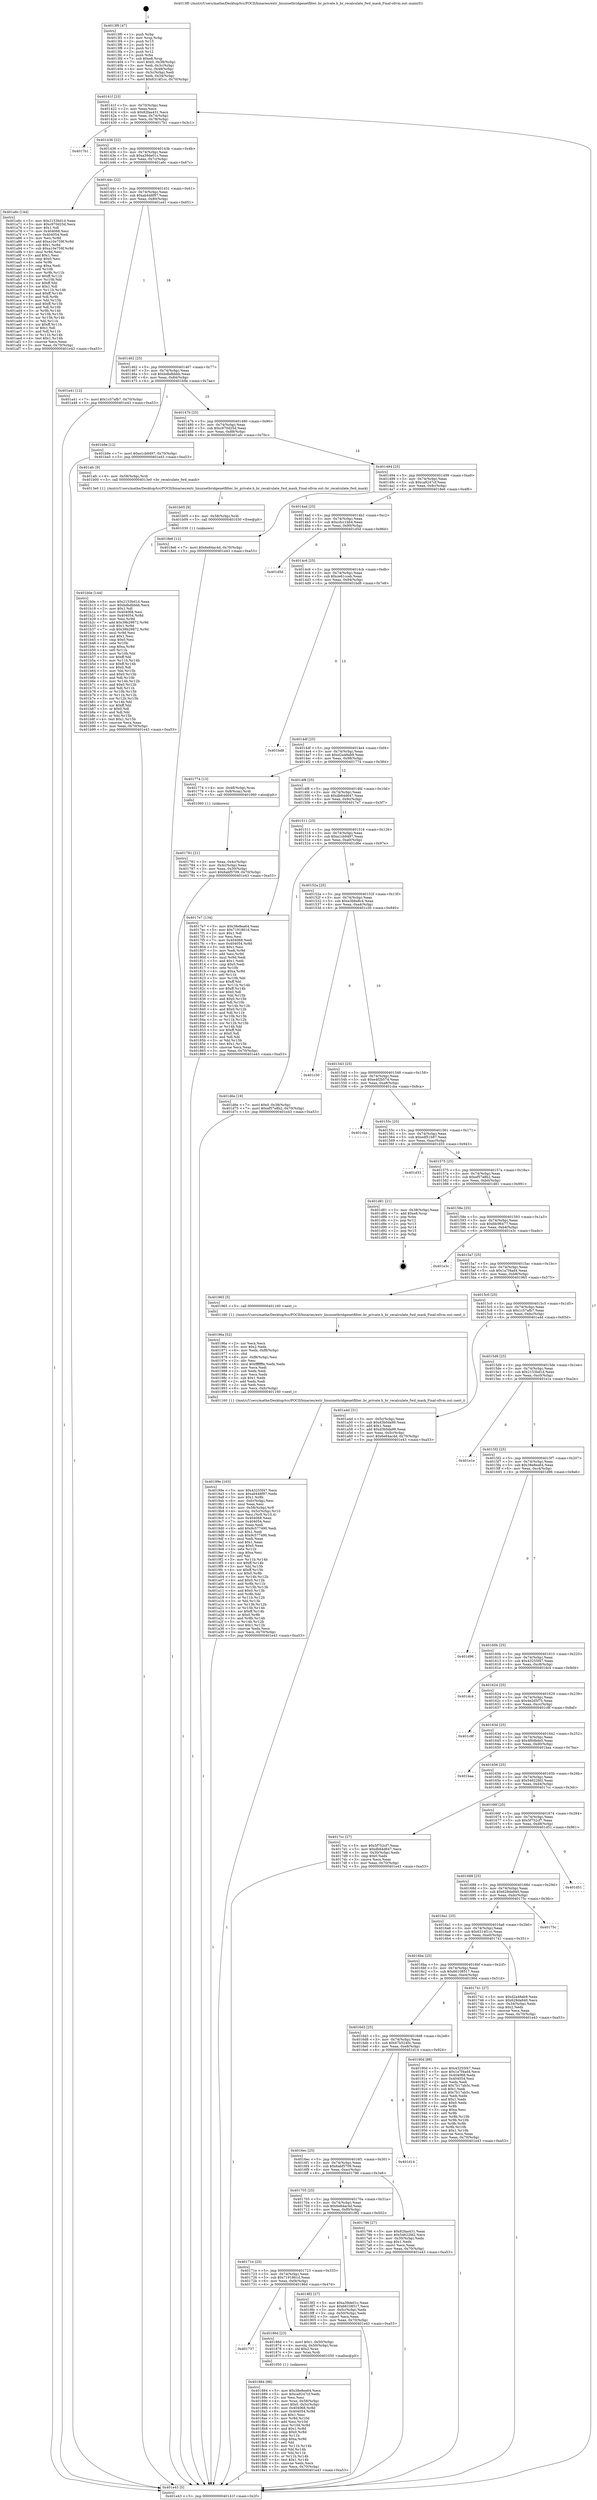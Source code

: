 digraph "0x4013f0" {
  label = "0x4013f0 (/mnt/c/Users/mathe/Desktop/tcc/POCII/binaries/extr_linuxnetbridgenetfilter..br_private.h_br_recalculate_fwd_mask_Final-ollvm.out::main(0))"
  labelloc = "t"
  node[shape=record]

  Entry [label="",width=0.3,height=0.3,shape=circle,fillcolor=black,style=filled]
  "0x40141f" [label="{
     0x40141f [23]\l
     | [instrs]\l
     &nbsp;&nbsp;0x40141f \<+3\>: mov -0x70(%rbp),%eax\l
     &nbsp;&nbsp;0x401422 \<+2\>: mov %eax,%ecx\l
     &nbsp;&nbsp;0x401424 \<+6\>: sub $0x82faa431,%ecx\l
     &nbsp;&nbsp;0x40142a \<+3\>: mov %eax,-0x74(%rbp)\l
     &nbsp;&nbsp;0x40142d \<+3\>: mov %ecx,-0x78(%rbp)\l
     &nbsp;&nbsp;0x401430 \<+6\>: je 00000000004017b1 \<main+0x3c1\>\l
  }"]
  "0x4017b1" [label="{
     0x4017b1\l
  }", style=dashed]
  "0x401436" [label="{
     0x401436 [22]\l
     | [instrs]\l
     &nbsp;&nbsp;0x401436 \<+5\>: jmp 000000000040143b \<main+0x4b\>\l
     &nbsp;&nbsp;0x40143b \<+3\>: mov -0x74(%rbp),%eax\l
     &nbsp;&nbsp;0x40143e \<+5\>: sub $0xa39de01c,%eax\l
     &nbsp;&nbsp;0x401443 \<+3\>: mov %eax,-0x7c(%rbp)\l
     &nbsp;&nbsp;0x401446 \<+6\>: je 0000000000401a6c \<main+0x67c\>\l
  }"]
  Exit [label="",width=0.3,height=0.3,shape=circle,fillcolor=black,style=filled,peripheries=2]
  "0x401a6c" [label="{
     0x401a6c [144]\l
     | [instrs]\l
     &nbsp;&nbsp;0x401a6c \<+5\>: mov $0x2153bd1d,%eax\l
     &nbsp;&nbsp;0x401a71 \<+5\>: mov $0xc970d25d,%ecx\l
     &nbsp;&nbsp;0x401a76 \<+2\>: mov $0x1,%dl\l
     &nbsp;&nbsp;0x401a78 \<+7\>: mov 0x404068,%esi\l
     &nbsp;&nbsp;0x401a7f \<+7\>: mov 0x404054,%edi\l
     &nbsp;&nbsp;0x401a86 \<+3\>: mov %esi,%r8d\l
     &nbsp;&nbsp;0x401a89 \<+7\>: add $0xa10e759f,%r8d\l
     &nbsp;&nbsp;0x401a90 \<+4\>: sub $0x1,%r8d\l
     &nbsp;&nbsp;0x401a94 \<+7\>: sub $0xa10e759f,%r8d\l
     &nbsp;&nbsp;0x401a9b \<+4\>: imul %r8d,%esi\l
     &nbsp;&nbsp;0x401a9f \<+3\>: and $0x1,%esi\l
     &nbsp;&nbsp;0x401aa2 \<+3\>: cmp $0x0,%esi\l
     &nbsp;&nbsp;0x401aa5 \<+4\>: sete %r9b\l
     &nbsp;&nbsp;0x401aa9 \<+3\>: cmp $0xa,%edi\l
     &nbsp;&nbsp;0x401aac \<+4\>: setl %r10b\l
     &nbsp;&nbsp;0x401ab0 \<+3\>: mov %r9b,%r11b\l
     &nbsp;&nbsp;0x401ab3 \<+4\>: xor $0xff,%r11b\l
     &nbsp;&nbsp;0x401ab7 \<+3\>: mov %r10b,%bl\l
     &nbsp;&nbsp;0x401aba \<+3\>: xor $0xff,%bl\l
     &nbsp;&nbsp;0x401abd \<+3\>: xor $0x1,%dl\l
     &nbsp;&nbsp;0x401ac0 \<+3\>: mov %r11b,%r14b\l
     &nbsp;&nbsp;0x401ac3 \<+4\>: and $0xff,%r14b\l
     &nbsp;&nbsp;0x401ac7 \<+3\>: and %dl,%r9b\l
     &nbsp;&nbsp;0x401aca \<+3\>: mov %bl,%r15b\l
     &nbsp;&nbsp;0x401acd \<+4\>: and $0xff,%r15b\l
     &nbsp;&nbsp;0x401ad1 \<+3\>: and %dl,%r10b\l
     &nbsp;&nbsp;0x401ad4 \<+3\>: or %r9b,%r14b\l
     &nbsp;&nbsp;0x401ad7 \<+3\>: or %r10b,%r15b\l
     &nbsp;&nbsp;0x401ada \<+3\>: xor %r15b,%r14b\l
     &nbsp;&nbsp;0x401add \<+3\>: or %bl,%r11b\l
     &nbsp;&nbsp;0x401ae0 \<+4\>: xor $0xff,%r11b\l
     &nbsp;&nbsp;0x401ae4 \<+3\>: or $0x1,%dl\l
     &nbsp;&nbsp;0x401ae7 \<+3\>: and %dl,%r11b\l
     &nbsp;&nbsp;0x401aea \<+3\>: or %r11b,%r14b\l
     &nbsp;&nbsp;0x401aed \<+4\>: test $0x1,%r14b\l
     &nbsp;&nbsp;0x401af1 \<+3\>: cmovne %ecx,%eax\l
     &nbsp;&nbsp;0x401af4 \<+3\>: mov %eax,-0x70(%rbp)\l
     &nbsp;&nbsp;0x401af7 \<+5\>: jmp 0000000000401e43 \<main+0xa53\>\l
  }"]
  "0x40144c" [label="{
     0x40144c [22]\l
     | [instrs]\l
     &nbsp;&nbsp;0x40144c \<+5\>: jmp 0000000000401451 \<main+0x61\>\l
     &nbsp;&nbsp;0x401451 \<+3\>: mov -0x74(%rbp),%eax\l
     &nbsp;&nbsp;0x401454 \<+5\>: sub $0xab448f97,%eax\l
     &nbsp;&nbsp;0x401459 \<+3\>: mov %eax,-0x80(%rbp)\l
     &nbsp;&nbsp;0x40145c \<+6\>: je 0000000000401a41 \<main+0x651\>\l
  }"]
  "0x401b0e" [label="{
     0x401b0e [144]\l
     | [instrs]\l
     &nbsp;&nbsp;0x401b0e \<+5\>: mov $0x2153bd1d,%eax\l
     &nbsp;&nbsp;0x401b13 \<+5\>: mov $0xbdbdbbbb,%ecx\l
     &nbsp;&nbsp;0x401b18 \<+2\>: mov $0x1,%dl\l
     &nbsp;&nbsp;0x401b1a \<+7\>: mov 0x404068,%esi\l
     &nbsp;&nbsp;0x401b21 \<+8\>: mov 0x404054,%r8d\l
     &nbsp;&nbsp;0x401b29 \<+3\>: mov %esi,%r9d\l
     &nbsp;&nbsp;0x401b2c \<+7\>: add $0x39b29872,%r9d\l
     &nbsp;&nbsp;0x401b33 \<+4\>: sub $0x1,%r9d\l
     &nbsp;&nbsp;0x401b37 \<+7\>: sub $0x39b29872,%r9d\l
     &nbsp;&nbsp;0x401b3e \<+4\>: imul %r9d,%esi\l
     &nbsp;&nbsp;0x401b42 \<+3\>: and $0x1,%esi\l
     &nbsp;&nbsp;0x401b45 \<+3\>: cmp $0x0,%esi\l
     &nbsp;&nbsp;0x401b48 \<+4\>: sete %r10b\l
     &nbsp;&nbsp;0x401b4c \<+4\>: cmp $0xa,%r8d\l
     &nbsp;&nbsp;0x401b50 \<+4\>: setl %r11b\l
     &nbsp;&nbsp;0x401b54 \<+3\>: mov %r10b,%bl\l
     &nbsp;&nbsp;0x401b57 \<+3\>: xor $0xff,%bl\l
     &nbsp;&nbsp;0x401b5a \<+3\>: mov %r11b,%r14b\l
     &nbsp;&nbsp;0x401b5d \<+4\>: xor $0xff,%r14b\l
     &nbsp;&nbsp;0x401b61 \<+3\>: xor $0x0,%dl\l
     &nbsp;&nbsp;0x401b64 \<+3\>: mov %bl,%r15b\l
     &nbsp;&nbsp;0x401b67 \<+4\>: and $0x0,%r15b\l
     &nbsp;&nbsp;0x401b6b \<+3\>: and %dl,%r10b\l
     &nbsp;&nbsp;0x401b6e \<+3\>: mov %r14b,%r12b\l
     &nbsp;&nbsp;0x401b71 \<+4\>: and $0x0,%r12b\l
     &nbsp;&nbsp;0x401b75 \<+3\>: and %dl,%r11b\l
     &nbsp;&nbsp;0x401b78 \<+3\>: or %r10b,%r15b\l
     &nbsp;&nbsp;0x401b7b \<+3\>: or %r11b,%r12b\l
     &nbsp;&nbsp;0x401b7e \<+3\>: xor %r12b,%r15b\l
     &nbsp;&nbsp;0x401b81 \<+3\>: or %r14b,%bl\l
     &nbsp;&nbsp;0x401b84 \<+3\>: xor $0xff,%bl\l
     &nbsp;&nbsp;0x401b87 \<+3\>: or $0x0,%dl\l
     &nbsp;&nbsp;0x401b8a \<+2\>: and %dl,%bl\l
     &nbsp;&nbsp;0x401b8c \<+3\>: or %bl,%r15b\l
     &nbsp;&nbsp;0x401b8f \<+4\>: test $0x1,%r15b\l
     &nbsp;&nbsp;0x401b93 \<+3\>: cmovne %ecx,%eax\l
     &nbsp;&nbsp;0x401b96 \<+3\>: mov %eax,-0x70(%rbp)\l
     &nbsp;&nbsp;0x401b99 \<+5\>: jmp 0000000000401e43 \<main+0xa53\>\l
  }"]
  "0x401a41" [label="{
     0x401a41 [12]\l
     | [instrs]\l
     &nbsp;&nbsp;0x401a41 \<+7\>: movl $0x1c57afb7,-0x70(%rbp)\l
     &nbsp;&nbsp;0x401a48 \<+5\>: jmp 0000000000401e43 \<main+0xa53\>\l
  }"]
  "0x401462" [label="{
     0x401462 [25]\l
     | [instrs]\l
     &nbsp;&nbsp;0x401462 \<+5\>: jmp 0000000000401467 \<main+0x77\>\l
     &nbsp;&nbsp;0x401467 \<+3\>: mov -0x74(%rbp),%eax\l
     &nbsp;&nbsp;0x40146a \<+5\>: sub $0xbdbdbbbb,%eax\l
     &nbsp;&nbsp;0x40146f \<+6\>: mov %eax,-0x84(%rbp)\l
     &nbsp;&nbsp;0x401475 \<+6\>: je 0000000000401b9e \<main+0x7ae\>\l
  }"]
  "0x401b05" [label="{
     0x401b05 [9]\l
     | [instrs]\l
     &nbsp;&nbsp;0x401b05 \<+4\>: mov -0x58(%rbp),%rdi\l
     &nbsp;&nbsp;0x401b09 \<+5\>: call 0000000000401030 \<free@plt\>\l
     | [calls]\l
     &nbsp;&nbsp;0x401030 \{1\} (unknown)\l
  }"]
  "0x401b9e" [label="{
     0x401b9e [12]\l
     | [instrs]\l
     &nbsp;&nbsp;0x401b9e \<+7\>: movl $0xe1cb9497,-0x70(%rbp)\l
     &nbsp;&nbsp;0x401ba5 \<+5\>: jmp 0000000000401e43 \<main+0xa53\>\l
  }"]
  "0x40147b" [label="{
     0x40147b [25]\l
     | [instrs]\l
     &nbsp;&nbsp;0x40147b \<+5\>: jmp 0000000000401480 \<main+0x90\>\l
     &nbsp;&nbsp;0x401480 \<+3\>: mov -0x74(%rbp),%eax\l
     &nbsp;&nbsp;0x401483 \<+5\>: sub $0xc970d25d,%eax\l
     &nbsp;&nbsp;0x401488 \<+6\>: mov %eax,-0x88(%rbp)\l
     &nbsp;&nbsp;0x40148e \<+6\>: je 0000000000401afc \<main+0x70c\>\l
  }"]
  "0x40199e" [label="{
     0x40199e [163]\l
     | [instrs]\l
     &nbsp;&nbsp;0x40199e \<+5\>: mov $0x43255f47,%ecx\l
     &nbsp;&nbsp;0x4019a3 \<+5\>: mov $0xab448f97,%edx\l
     &nbsp;&nbsp;0x4019a8 \<+3\>: mov $0x1,%r8b\l
     &nbsp;&nbsp;0x4019ab \<+6\>: mov -0xfc(%rbp),%esi\l
     &nbsp;&nbsp;0x4019b1 \<+3\>: imul %eax,%esi\l
     &nbsp;&nbsp;0x4019b4 \<+4\>: mov -0x58(%rbp),%r9\l
     &nbsp;&nbsp;0x4019b8 \<+4\>: movslq -0x5c(%rbp),%r10\l
     &nbsp;&nbsp;0x4019bc \<+4\>: mov %esi,(%r9,%r10,4)\l
     &nbsp;&nbsp;0x4019c0 \<+7\>: mov 0x404068,%eax\l
     &nbsp;&nbsp;0x4019c7 \<+7\>: mov 0x404054,%esi\l
     &nbsp;&nbsp;0x4019ce \<+2\>: mov %eax,%edi\l
     &nbsp;&nbsp;0x4019d0 \<+6\>: add $0x9c577490,%edi\l
     &nbsp;&nbsp;0x4019d6 \<+3\>: sub $0x1,%edi\l
     &nbsp;&nbsp;0x4019d9 \<+6\>: sub $0x9c577490,%edi\l
     &nbsp;&nbsp;0x4019df \<+3\>: imul %edi,%eax\l
     &nbsp;&nbsp;0x4019e2 \<+3\>: and $0x1,%eax\l
     &nbsp;&nbsp;0x4019e5 \<+3\>: cmp $0x0,%eax\l
     &nbsp;&nbsp;0x4019e8 \<+4\>: sete %r11b\l
     &nbsp;&nbsp;0x4019ec \<+3\>: cmp $0xa,%esi\l
     &nbsp;&nbsp;0x4019ef \<+3\>: setl %bl\l
     &nbsp;&nbsp;0x4019f2 \<+3\>: mov %r11b,%r14b\l
     &nbsp;&nbsp;0x4019f5 \<+4\>: xor $0xff,%r14b\l
     &nbsp;&nbsp;0x4019f9 \<+3\>: mov %bl,%r15b\l
     &nbsp;&nbsp;0x4019fc \<+4\>: xor $0xff,%r15b\l
     &nbsp;&nbsp;0x401a00 \<+4\>: xor $0x0,%r8b\l
     &nbsp;&nbsp;0x401a04 \<+3\>: mov %r14b,%r12b\l
     &nbsp;&nbsp;0x401a07 \<+4\>: and $0x0,%r12b\l
     &nbsp;&nbsp;0x401a0b \<+3\>: and %r8b,%r11b\l
     &nbsp;&nbsp;0x401a0e \<+3\>: mov %r15b,%r13b\l
     &nbsp;&nbsp;0x401a11 \<+4\>: and $0x0,%r13b\l
     &nbsp;&nbsp;0x401a15 \<+3\>: and %r8b,%bl\l
     &nbsp;&nbsp;0x401a18 \<+3\>: or %r11b,%r12b\l
     &nbsp;&nbsp;0x401a1b \<+3\>: or %bl,%r13b\l
     &nbsp;&nbsp;0x401a1e \<+3\>: xor %r13b,%r12b\l
     &nbsp;&nbsp;0x401a21 \<+3\>: or %r15b,%r14b\l
     &nbsp;&nbsp;0x401a24 \<+4\>: xor $0xff,%r14b\l
     &nbsp;&nbsp;0x401a28 \<+4\>: or $0x0,%r8b\l
     &nbsp;&nbsp;0x401a2c \<+3\>: and %r8b,%r14b\l
     &nbsp;&nbsp;0x401a2f \<+3\>: or %r14b,%r12b\l
     &nbsp;&nbsp;0x401a32 \<+4\>: test $0x1,%r12b\l
     &nbsp;&nbsp;0x401a36 \<+3\>: cmovne %edx,%ecx\l
     &nbsp;&nbsp;0x401a39 \<+3\>: mov %ecx,-0x70(%rbp)\l
     &nbsp;&nbsp;0x401a3c \<+5\>: jmp 0000000000401e43 \<main+0xa53\>\l
  }"]
  "0x401afc" [label="{
     0x401afc [9]\l
     | [instrs]\l
     &nbsp;&nbsp;0x401afc \<+4\>: mov -0x58(%rbp),%rdi\l
     &nbsp;&nbsp;0x401b00 \<+5\>: call 00000000004013e0 \<br_recalculate_fwd_mask\>\l
     | [calls]\l
     &nbsp;&nbsp;0x4013e0 \{1\} (/mnt/c/Users/mathe/Desktop/tcc/POCII/binaries/extr_linuxnetbridgenetfilter..br_private.h_br_recalculate_fwd_mask_Final-ollvm.out::br_recalculate_fwd_mask)\l
  }"]
  "0x401494" [label="{
     0x401494 [25]\l
     | [instrs]\l
     &nbsp;&nbsp;0x401494 \<+5\>: jmp 0000000000401499 \<main+0xa9\>\l
     &nbsp;&nbsp;0x401499 \<+3\>: mov -0x74(%rbp),%eax\l
     &nbsp;&nbsp;0x40149c \<+5\>: sub $0xca9247cf,%eax\l
     &nbsp;&nbsp;0x4014a1 \<+6\>: mov %eax,-0x8c(%rbp)\l
     &nbsp;&nbsp;0x4014a7 \<+6\>: je 00000000004018e6 \<main+0x4f6\>\l
  }"]
  "0x40196a" [label="{
     0x40196a [52]\l
     | [instrs]\l
     &nbsp;&nbsp;0x40196a \<+2\>: xor %ecx,%ecx\l
     &nbsp;&nbsp;0x40196c \<+5\>: mov $0x2,%edx\l
     &nbsp;&nbsp;0x401971 \<+6\>: mov %edx,-0xf8(%rbp)\l
     &nbsp;&nbsp;0x401977 \<+1\>: cltd\l
     &nbsp;&nbsp;0x401978 \<+6\>: mov -0xf8(%rbp),%esi\l
     &nbsp;&nbsp;0x40197e \<+2\>: idiv %esi\l
     &nbsp;&nbsp;0x401980 \<+6\>: imul $0xfffffffe,%edx,%edx\l
     &nbsp;&nbsp;0x401986 \<+2\>: mov %ecx,%edi\l
     &nbsp;&nbsp;0x401988 \<+2\>: sub %edx,%edi\l
     &nbsp;&nbsp;0x40198a \<+2\>: mov %ecx,%edx\l
     &nbsp;&nbsp;0x40198c \<+3\>: sub $0x1,%edx\l
     &nbsp;&nbsp;0x40198f \<+2\>: add %edx,%edi\l
     &nbsp;&nbsp;0x401991 \<+2\>: sub %edi,%ecx\l
     &nbsp;&nbsp;0x401993 \<+6\>: mov %ecx,-0xfc(%rbp)\l
     &nbsp;&nbsp;0x401999 \<+5\>: call 0000000000401160 \<next_i\>\l
     | [calls]\l
     &nbsp;&nbsp;0x401160 \{1\} (/mnt/c/Users/mathe/Desktop/tcc/POCII/binaries/extr_linuxnetbridgenetfilter..br_private.h_br_recalculate_fwd_mask_Final-ollvm.out::next_i)\l
  }"]
  "0x4018e6" [label="{
     0x4018e6 [12]\l
     | [instrs]\l
     &nbsp;&nbsp;0x4018e6 \<+7\>: movl $0x6e84ac4d,-0x70(%rbp)\l
     &nbsp;&nbsp;0x4018ed \<+5\>: jmp 0000000000401e43 \<main+0xa53\>\l
  }"]
  "0x4014ad" [label="{
     0x4014ad [25]\l
     | [instrs]\l
     &nbsp;&nbsp;0x4014ad \<+5\>: jmp 00000000004014b2 \<main+0xc2\>\l
     &nbsp;&nbsp;0x4014b2 \<+3\>: mov -0x74(%rbp),%eax\l
     &nbsp;&nbsp;0x4014b5 \<+5\>: sub $0xcdcc1bb4,%eax\l
     &nbsp;&nbsp;0x4014ba \<+6\>: mov %eax,-0x90(%rbp)\l
     &nbsp;&nbsp;0x4014c0 \<+6\>: je 0000000000401d5d \<main+0x96d\>\l
  }"]
  "0x401884" [label="{
     0x401884 [98]\l
     | [instrs]\l
     &nbsp;&nbsp;0x401884 \<+5\>: mov $0x38e8ea64,%ecx\l
     &nbsp;&nbsp;0x401889 \<+5\>: mov $0xca9247cf,%edx\l
     &nbsp;&nbsp;0x40188e \<+2\>: xor %esi,%esi\l
     &nbsp;&nbsp;0x401890 \<+4\>: mov %rax,-0x58(%rbp)\l
     &nbsp;&nbsp;0x401894 \<+7\>: movl $0x0,-0x5c(%rbp)\l
     &nbsp;&nbsp;0x40189b \<+8\>: mov 0x404068,%r8d\l
     &nbsp;&nbsp;0x4018a3 \<+8\>: mov 0x404054,%r9d\l
     &nbsp;&nbsp;0x4018ab \<+3\>: sub $0x1,%esi\l
     &nbsp;&nbsp;0x4018ae \<+3\>: mov %r8d,%r10d\l
     &nbsp;&nbsp;0x4018b1 \<+3\>: add %esi,%r10d\l
     &nbsp;&nbsp;0x4018b4 \<+4\>: imul %r10d,%r8d\l
     &nbsp;&nbsp;0x4018b8 \<+4\>: and $0x1,%r8d\l
     &nbsp;&nbsp;0x4018bc \<+4\>: cmp $0x0,%r8d\l
     &nbsp;&nbsp;0x4018c0 \<+4\>: sete %r11b\l
     &nbsp;&nbsp;0x4018c4 \<+4\>: cmp $0xa,%r9d\l
     &nbsp;&nbsp;0x4018c8 \<+3\>: setl %bl\l
     &nbsp;&nbsp;0x4018cb \<+3\>: mov %r11b,%r14b\l
     &nbsp;&nbsp;0x4018ce \<+3\>: and %bl,%r14b\l
     &nbsp;&nbsp;0x4018d1 \<+3\>: xor %bl,%r11b\l
     &nbsp;&nbsp;0x4018d4 \<+3\>: or %r11b,%r14b\l
     &nbsp;&nbsp;0x4018d7 \<+4\>: test $0x1,%r14b\l
     &nbsp;&nbsp;0x4018db \<+3\>: cmovne %edx,%ecx\l
     &nbsp;&nbsp;0x4018de \<+3\>: mov %ecx,-0x70(%rbp)\l
     &nbsp;&nbsp;0x4018e1 \<+5\>: jmp 0000000000401e43 \<main+0xa53\>\l
  }"]
  "0x401d5d" [label="{
     0x401d5d\l
  }", style=dashed]
  "0x4014c6" [label="{
     0x4014c6 [25]\l
     | [instrs]\l
     &nbsp;&nbsp;0x4014c6 \<+5\>: jmp 00000000004014cb \<main+0xdb\>\l
     &nbsp;&nbsp;0x4014cb \<+3\>: mov -0x74(%rbp),%eax\l
     &nbsp;&nbsp;0x4014ce \<+5\>: sub $0xce61cceb,%eax\l
     &nbsp;&nbsp;0x4014d3 \<+6\>: mov %eax,-0x94(%rbp)\l
     &nbsp;&nbsp;0x4014d9 \<+6\>: je 0000000000401bd8 \<main+0x7e8\>\l
  }"]
  "0x401737" [label="{
     0x401737\l
  }", style=dashed]
  "0x401bd8" [label="{
     0x401bd8\l
  }", style=dashed]
  "0x4014df" [label="{
     0x4014df [25]\l
     | [instrs]\l
     &nbsp;&nbsp;0x4014df \<+5\>: jmp 00000000004014e4 \<main+0xf4\>\l
     &nbsp;&nbsp;0x4014e4 \<+3\>: mov -0x74(%rbp),%eax\l
     &nbsp;&nbsp;0x4014e7 \<+5\>: sub $0xd2a48ab9,%eax\l
     &nbsp;&nbsp;0x4014ec \<+6\>: mov %eax,-0x98(%rbp)\l
     &nbsp;&nbsp;0x4014f2 \<+6\>: je 0000000000401774 \<main+0x384\>\l
  }"]
  "0x40186d" [label="{
     0x40186d [23]\l
     | [instrs]\l
     &nbsp;&nbsp;0x40186d \<+7\>: movl $0x1,-0x50(%rbp)\l
     &nbsp;&nbsp;0x401874 \<+4\>: movslq -0x50(%rbp),%rax\l
     &nbsp;&nbsp;0x401878 \<+4\>: shl $0x2,%rax\l
     &nbsp;&nbsp;0x40187c \<+3\>: mov %rax,%rdi\l
     &nbsp;&nbsp;0x40187f \<+5\>: call 0000000000401050 \<malloc@plt\>\l
     | [calls]\l
     &nbsp;&nbsp;0x401050 \{1\} (unknown)\l
  }"]
  "0x401774" [label="{
     0x401774 [13]\l
     | [instrs]\l
     &nbsp;&nbsp;0x401774 \<+4\>: mov -0x48(%rbp),%rax\l
     &nbsp;&nbsp;0x401778 \<+4\>: mov 0x8(%rax),%rdi\l
     &nbsp;&nbsp;0x40177c \<+5\>: call 0000000000401060 \<atoi@plt\>\l
     | [calls]\l
     &nbsp;&nbsp;0x401060 \{1\} (unknown)\l
  }"]
  "0x4014f8" [label="{
     0x4014f8 [25]\l
     | [instrs]\l
     &nbsp;&nbsp;0x4014f8 \<+5\>: jmp 00000000004014fd \<main+0x10d\>\l
     &nbsp;&nbsp;0x4014fd \<+3\>: mov -0x74(%rbp),%eax\l
     &nbsp;&nbsp;0x401500 \<+5\>: sub $0xdb64d647,%eax\l
     &nbsp;&nbsp;0x401505 \<+6\>: mov %eax,-0x9c(%rbp)\l
     &nbsp;&nbsp;0x40150b \<+6\>: je 00000000004017e7 \<main+0x3f7\>\l
  }"]
  "0x40171e" [label="{
     0x40171e [25]\l
     | [instrs]\l
     &nbsp;&nbsp;0x40171e \<+5\>: jmp 0000000000401723 \<main+0x333\>\l
     &nbsp;&nbsp;0x401723 \<+3\>: mov -0x74(%rbp),%eax\l
     &nbsp;&nbsp;0x401726 \<+5\>: sub $0x7191861d,%eax\l
     &nbsp;&nbsp;0x40172b \<+6\>: mov %eax,-0xf4(%rbp)\l
     &nbsp;&nbsp;0x401731 \<+6\>: je 000000000040186d \<main+0x47d\>\l
  }"]
  "0x4017e7" [label="{
     0x4017e7 [134]\l
     | [instrs]\l
     &nbsp;&nbsp;0x4017e7 \<+5\>: mov $0x38e8ea64,%eax\l
     &nbsp;&nbsp;0x4017ec \<+5\>: mov $0x7191861d,%ecx\l
     &nbsp;&nbsp;0x4017f1 \<+2\>: mov $0x1,%dl\l
     &nbsp;&nbsp;0x4017f3 \<+2\>: xor %esi,%esi\l
     &nbsp;&nbsp;0x4017f5 \<+7\>: mov 0x404068,%edi\l
     &nbsp;&nbsp;0x4017fc \<+8\>: mov 0x404054,%r8d\l
     &nbsp;&nbsp;0x401804 \<+3\>: sub $0x1,%esi\l
     &nbsp;&nbsp;0x401807 \<+3\>: mov %edi,%r9d\l
     &nbsp;&nbsp;0x40180a \<+3\>: add %esi,%r9d\l
     &nbsp;&nbsp;0x40180d \<+4\>: imul %r9d,%edi\l
     &nbsp;&nbsp;0x401811 \<+3\>: and $0x1,%edi\l
     &nbsp;&nbsp;0x401814 \<+3\>: cmp $0x0,%edi\l
     &nbsp;&nbsp;0x401817 \<+4\>: sete %r10b\l
     &nbsp;&nbsp;0x40181b \<+4\>: cmp $0xa,%r8d\l
     &nbsp;&nbsp;0x40181f \<+4\>: setl %r11b\l
     &nbsp;&nbsp;0x401823 \<+3\>: mov %r10b,%bl\l
     &nbsp;&nbsp;0x401826 \<+3\>: xor $0xff,%bl\l
     &nbsp;&nbsp;0x401829 \<+3\>: mov %r11b,%r14b\l
     &nbsp;&nbsp;0x40182c \<+4\>: xor $0xff,%r14b\l
     &nbsp;&nbsp;0x401830 \<+3\>: xor $0x0,%dl\l
     &nbsp;&nbsp;0x401833 \<+3\>: mov %bl,%r15b\l
     &nbsp;&nbsp;0x401836 \<+4\>: and $0x0,%r15b\l
     &nbsp;&nbsp;0x40183a \<+3\>: and %dl,%r10b\l
     &nbsp;&nbsp;0x40183d \<+3\>: mov %r14b,%r12b\l
     &nbsp;&nbsp;0x401840 \<+4\>: and $0x0,%r12b\l
     &nbsp;&nbsp;0x401844 \<+3\>: and %dl,%r11b\l
     &nbsp;&nbsp;0x401847 \<+3\>: or %r10b,%r15b\l
     &nbsp;&nbsp;0x40184a \<+3\>: or %r11b,%r12b\l
     &nbsp;&nbsp;0x40184d \<+3\>: xor %r12b,%r15b\l
     &nbsp;&nbsp;0x401850 \<+3\>: or %r14b,%bl\l
     &nbsp;&nbsp;0x401853 \<+3\>: xor $0xff,%bl\l
     &nbsp;&nbsp;0x401856 \<+3\>: or $0x0,%dl\l
     &nbsp;&nbsp;0x401859 \<+2\>: and %dl,%bl\l
     &nbsp;&nbsp;0x40185b \<+3\>: or %bl,%r15b\l
     &nbsp;&nbsp;0x40185e \<+4\>: test $0x1,%r15b\l
     &nbsp;&nbsp;0x401862 \<+3\>: cmovne %ecx,%eax\l
     &nbsp;&nbsp;0x401865 \<+3\>: mov %eax,-0x70(%rbp)\l
     &nbsp;&nbsp;0x401868 \<+5\>: jmp 0000000000401e43 \<main+0xa53\>\l
  }"]
  "0x401511" [label="{
     0x401511 [25]\l
     | [instrs]\l
     &nbsp;&nbsp;0x401511 \<+5\>: jmp 0000000000401516 \<main+0x126\>\l
     &nbsp;&nbsp;0x401516 \<+3\>: mov -0x74(%rbp),%eax\l
     &nbsp;&nbsp;0x401519 \<+5\>: sub $0xe1cb9497,%eax\l
     &nbsp;&nbsp;0x40151e \<+6\>: mov %eax,-0xa0(%rbp)\l
     &nbsp;&nbsp;0x401524 \<+6\>: je 0000000000401d6e \<main+0x97e\>\l
  }"]
  "0x4018f2" [label="{
     0x4018f2 [27]\l
     | [instrs]\l
     &nbsp;&nbsp;0x4018f2 \<+5\>: mov $0xa39de01c,%eax\l
     &nbsp;&nbsp;0x4018f7 \<+5\>: mov $0x66108517,%ecx\l
     &nbsp;&nbsp;0x4018fc \<+3\>: mov -0x5c(%rbp),%edx\l
     &nbsp;&nbsp;0x4018ff \<+3\>: cmp -0x50(%rbp),%edx\l
     &nbsp;&nbsp;0x401902 \<+3\>: cmovl %ecx,%eax\l
     &nbsp;&nbsp;0x401905 \<+3\>: mov %eax,-0x70(%rbp)\l
     &nbsp;&nbsp;0x401908 \<+5\>: jmp 0000000000401e43 \<main+0xa53\>\l
  }"]
  "0x401d6e" [label="{
     0x401d6e [19]\l
     | [instrs]\l
     &nbsp;&nbsp;0x401d6e \<+7\>: movl $0x0,-0x38(%rbp)\l
     &nbsp;&nbsp;0x401d75 \<+7\>: movl $0xef57e8b2,-0x70(%rbp)\l
     &nbsp;&nbsp;0x401d7c \<+5\>: jmp 0000000000401e43 \<main+0xa53\>\l
  }"]
  "0x40152a" [label="{
     0x40152a [25]\l
     | [instrs]\l
     &nbsp;&nbsp;0x40152a \<+5\>: jmp 000000000040152f \<main+0x13f\>\l
     &nbsp;&nbsp;0x40152f \<+3\>: mov -0x74(%rbp),%eax\l
     &nbsp;&nbsp;0x401532 \<+5\>: sub $0xe3b6a8c4,%eax\l
     &nbsp;&nbsp;0x401537 \<+6\>: mov %eax,-0xa4(%rbp)\l
     &nbsp;&nbsp;0x40153d \<+6\>: je 0000000000401c30 \<main+0x840\>\l
  }"]
  "0x401705" [label="{
     0x401705 [25]\l
     | [instrs]\l
     &nbsp;&nbsp;0x401705 \<+5\>: jmp 000000000040170a \<main+0x31a\>\l
     &nbsp;&nbsp;0x40170a \<+3\>: mov -0x74(%rbp),%eax\l
     &nbsp;&nbsp;0x40170d \<+5\>: sub $0x6e84ac4d,%eax\l
     &nbsp;&nbsp;0x401712 \<+6\>: mov %eax,-0xf0(%rbp)\l
     &nbsp;&nbsp;0x401718 \<+6\>: je 00000000004018f2 \<main+0x502\>\l
  }"]
  "0x401c30" [label="{
     0x401c30\l
  }", style=dashed]
  "0x401543" [label="{
     0x401543 [25]\l
     | [instrs]\l
     &nbsp;&nbsp;0x401543 \<+5\>: jmp 0000000000401548 \<main+0x158\>\l
     &nbsp;&nbsp;0x401548 \<+3\>: mov -0x74(%rbp),%eax\l
     &nbsp;&nbsp;0x40154b \<+5\>: sub $0xe4f2b574,%eax\l
     &nbsp;&nbsp;0x401550 \<+6\>: mov %eax,-0xa8(%rbp)\l
     &nbsp;&nbsp;0x401556 \<+6\>: je 0000000000401cba \<main+0x8ca\>\l
  }"]
  "0x401796" [label="{
     0x401796 [27]\l
     | [instrs]\l
     &nbsp;&nbsp;0x401796 \<+5\>: mov $0x82faa431,%eax\l
     &nbsp;&nbsp;0x40179b \<+5\>: mov $0x54622fd2,%ecx\l
     &nbsp;&nbsp;0x4017a0 \<+3\>: mov -0x30(%rbp),%edx\l
     &nbsp;&nbsp;0x4017a3 \<+3\>: cmp $0x1,%edx\l
     &nbsp;&nbsp;0x4017a6 \<+3\>: cmovl %ecx,%eax\l
     &nbsp;&nbsp;0x4017a9 \<+3\>: mov %eax,-0x70(%rbp)\l
     &nbsp;&nbsp;0x4017ac \<+5\>: jmp 0000000000401e43 \<main+0xa53\>\l
  }"]
  "0x401cba" [label="{
     0x401cba\l
  }", style=dashed]
  "0x40155c" [label="{
     0x40155c [25]\l
     | [instrs]\l
     &nbsp;&nbsp;0x40155c \<+5\>: jmp 0000000000401561 \<main+0x171\>\l
     &nbsp;&nbsp;0x401561 \<+3\>: mov -0x74(%rbp),%eax\l
     &nbsp;&nbsp;0x401564 \<+5\>: sub $0xedf51b87,%eax\l
     &nbsp;&nbsp;0x401569 \<+6\>: mov %eax,-0xac(%rbp)\l
     &nbsp;&nbsp;0x40156f \<+6\>: je 0000000000401d33 \<main+0x943\>\l
  }"]
  "0x4016ec" [label="{
     0x4016ec [25]\l
     | [instrs]\l
     &nbsp;&nbsp;0x4016ec \<+5\>: jmp 00000000004016f1 \<main+0x301\>\l
     &nbsp;&nbsp;0x4016f1 \<+3\>: mov -0x74(%rbp),%eax\l
     &nbsp;&nbsp;0x4016f4 \<+5\>: sub $0x6abf5709,%eax\l
     &nbsp;&nbsp;0x4016f9 \<+6\>: mov %eax,-0xec(%rbp)\l
     &nbsp;&nbsp;0x4016ff \<+6\>: je 0000000000401796 \<main+0x3a6\>\l
  }"]
  "0x401d33" [label="{
     0x401d33\l
  }", style=dashed]
  "0x401575" [label="{
     0x401575 [25]\l
     | [instrs]\l
     &nbsp;&nbsp;0x401575 \<+5\>: jmp 000000000040157a \<main+0x18a\>\l
     &nbsp;&nbsp;0x40157a \<+3\>: mov -0x74(%rbp),%eax\l
     &nbsp;&nbsp;0x40157d \<+5\>: sub $0xef57e8b2,%eax\l
     &nbsp;&nbsp;0x401582 \<+6\>: mov %eax,-0xb0(%rbp)\l
     &nbsp;&nbsp;0x401588 \<+6\>: je 0000000000401d81 \<main+0x991\>\l
  }"]
  "0x401d14" [label="{
     0x401d14\l
  }", style=dashed]
  "0x401d81" [label="{
     0x401d81 [21]\l
     | [instrs]\l
     &nbsp;&nbsp;0x401d81 \<+3\>: mov -0x38(%rbp),%eax\l
     &nbsp;&nbsp;0x401d84 \<+7\>: add $0xe8,%rsp\l
     &nbsp;&nbsp;0x401d8b \<+1\>: pop %rbx\l
     &nbsp;&nbsp;0x401d8c \<+2\>: pop %r12\l
     &nbsp;&nbsp;0x401d8e \<+2\>: pop %r13\l
     &nbsp;&nbsp;0x401d90 \<+2\>: pop %r14\l
     &nbsp;&nbsp;0x401d92 \<+2\>: pop %r15\l
     &nbsp;&nbsp;0x401d94 \<+1\>: pop %rbp\l
     &nbsp;&nbsp;0x401d95 \<+1\>: ret\l
  }"]
  "0x40158e" [label="{
     0x40158e [25]\l
     | [instrs]\l
     &nbsp;&nbsp;0x40158e \<+5\>: jmp 0000000000401593 \<main+0x1a3\>\l
     &nbsp;&nbsp;0x401593 \<+3\>: mov -0x74(%rbp),%eax\l
     &nbsp;&nbsp;0x401596 \<+5\>: sub $0xfdc96477,%eax\l
     &nbsp;&nbsp;0x40159b \<+6\>: mov %eax,-0xb4(%rbp)\l
     &nbsp;&nbsp;0x4015a1 \<+6\>: je 0000000000401e3c \<main+0xa4c\>\l
  }"]
  "0x4016d3" [label="{
     0x4016d3 [25]\l
     | [instrs]\l
     &nbsp;&nbsp;0x4016d3 \<+5\>: jmp 00000000004016d8 \<main+0x2e8\>\l
     &nbsp;&nbsp;0x4016d8 \<+3\>: mov -0x74(%rbp),%eax\l
     &nbsp;&nbsp;0x4016db \<+5\>: sub $0x67b5240c,%eax\l
     &nbsp;&nbsp;0x4016e0 \<+6\>: mov %eax,-0xe8(%rbp)\l
     &nbsp;&nbsp;0x4016e6 \<+6\>: je 0000000000401d14 \<main+0x924\>\l
  }"]
  "0x401e3c" [label="{
     0x401e3c\l
  }", style=dashed]
  "0x4015a7" [label="{
     0x4015a7 [25]\l
     | [instrs]\l
     &nbsp;&nbsp;0x4015a7 \<+5\>: jmp 00000000004015ac \<main+0x1bc\>\l
     &nbsp;&nbsp;0x4015ac \<+3\>: mov -0x74(%rbp),%eax\l
     &nbsp;&nbsp;0x4015af \<+5\>: sub $0x1a7f4ad4,%eax\l
     &nbsp;&nbsp;0x4015b4 \<+6\>: mov %eax,-0xb8(%rbp)\l
     &nbsp;&nbsp;0x4015ba \<+6\>: je 0000000000401965 \<main+0x575\>\l
  }"]
  "0x40190d" [label="{
     0x40190d [88]\l
     | [instrs]\l
     &nbsp;&nbsp;0x40190d \<+5\>: mov $0x43255f47,%eax\l
     &nbsp;&nbsp;0x401912 \<+5\>: mov $0x1a7f4ad4,%ecx\l
     &nbsp;&nbsp;0x401917 \<+7\>: mov 0x404068,%edx\l
     &nbsp;&nbsp;0x40191e \<+7\>: mov 0x404054,%esi\l
     &nbsp;&nbsp;0x401925 \<+2\>: mov %edx,%edi\l
     &nbsp;&nbsp;0x401927 \<+6\>: add $0x7b17ab5c,%edi\l
     &nbsp;&nbsp;0x40192d \<+3\>: sub $0x1,%edi\l
     &nbsp;&nbsp;0x401930 \<+6\>: sub $0x7b17ab5c,%edi\l
     &nbsp;&nbsp;0x401936 \<+3\>: imul %edi,%edx\l
     &nbsp;&nbsp;0x401939 \<+3\>: and $0x1,%edx\l
     &nbsp;&nbsp;0x40193c \<+3\>: cmp $0x0,%edx\l
     &nbsp;&nbsp;0x40193f \<+4\>: sete %r8b\l
     &nbsp;&nbsp;0x401943 \<+3\>: cmp $0xa,%esi\l
     &nbsp;&nbsp;0x401946 \<+4\>: setl %r9b\l
     &nbsp;&nbsp;0x40194a \<+3\>: mov %r8b,%r10b\l
     &nbsp;&nbsp;0x40194d \<+3\>: and %r9b,%r10b\l
     &nbsp;&nbsp;0x401950 \<+3\>: xor %r9b,%r8b\l
     &nbsp;&nbsp;0x401953 \<+3\>: or %r8b,%r10b\l
     &nbsp;&nbsp;0x401956 \<+4\>: test $0x1,%r10b\l
     &nbsp;&nbsp;0x40195a \<+3\>: cmovne %ecx,%eax\l
     &nbsp;&nbsp;0x40195d \<+3\>: mov %eax,-0x70(%rbp)\l
     &nbsp;&nbsp;0x401960 \<+5\>: jmp 0000000000401e43 \<main+0xa53\>\l
  }"]
  "0x401965" [label="{
     0x401965 [5]\l
     | [instrs]\l
     &nbsp;&nbsp;0x401965 \<+5\>: call 0000000000401160 \<next_i\>\l
     | [calls]\l
     &nbsp;&nbsp;0x401160 \{1\} (/mnt/c/Users/mathe/Desktop/tcc/POCII/binaries/extr_linuxnetbridgenetfilter..br_private.h_br_recalculate_fwd_mask_Final-ollvm.out::next_i)\l
  }"]
  "0x4015c0" [label="{
     0x4015c0 [25]\l
     | [instrs]\l
     &nbsp;&nbsp;0x4015c0 \<+5\>: jmp 00000000004015c5 \<main+0x1d5\>\l
     &nbsp;&nbsp;0x4015c5 \<+3\>: mov -0x74(%rbp),%eax\l
     &nbsp;&nbsp;0x4015c8 \<+5\>: sub $0x1c57afb7,%eax\l
     &nbsp;&nbsp;0x4015cd \<+6\>: mov %eax,-0xbc(%rbp)\l
     &nbsp;&nbsp;0x4015d3 \<+6\>: je 0000000000401a4d \<main+0x65d\>\l
  }"]
  "0x401781" [label="{
     0x401781 [21]\l
     | [instrs]\l
     &nbsp;&nbsp;0x401781 \<+3\>: mov %eax,-0x4c(%rbp)\l
     &nbsp;&nbsp;0x401784 \<+3\>: mov -0x4c(%rbp),%eax\l
     &nbsp;&nbsp;0x401787 \<+3\>: mov %eax,-0x30(%rbp)\l
     &nbsp;&nbsp;0x40178a \<+7\>: movl $0x6abf5709,-0x70(%rbp)\l
     &nbsp;&nbsp;0x401791 \<+5\>: jmp 0000000000401e43 \<main+0xa53\>\l
  }"]
  "0x401a4d" [label="{
     0x401a4d [31]\l
     | [instrs]\l
     &nbsp;&nbsp;0x401a4d \<+3\>: mov -0x5c(%rbp),%eax\l
     &nbsp;&nbsp;0x401a50 \<+5\>: sub $0xd3b0da99,%eax\l
     &nbsp;&nbsp;0x401a55 \<+3\>: add $0x1,%eax\l
     &nbsp;&nbsp;0x401a58 \<+5\>: add $0xd3b0da99,%eax\l
     &nbsp;&nbsp;0x401a5d \<+3\>: mov %eax,-0x5c(%rbp)\l
     &nbsp;&nbsp;0x401a60 \<+7\>: movl $0x6e84ac4d,-0x70(%rbp)\l
     &nbsp;&nbsp;0x401a67 \<+5\>: jmp 0000000000401e43 \<main+0xa53\>\l
  }"]
  "0x4015d9" [label="{
     0x4015d9 [25]\l
     | [instrs]\l
     &nbsp;&nbsp;0x4015d9 \<+5\>: jmp 00000000004015de \<main+0x1ee\>\l
     &nbsp;&nbsp;0x4015de \<+3\>: mov -0x74(%rbp),%eax\l
     &nbsp;&nbsp;0x4015e1 \<+5\>: sub $0x2153bd1d,%eax\l
     &nbsp;&nbsp;0x4015e6 \<+6\>: mov %eax,-0xc0(%rbp)\l
     &nbsp;&nbsp;0x4015ec \<+6\>: je 0000000000401e1e \<main+0xa2e\>\l
  }"]
  "0x4013f0" [label="{
     0x4013f0 [47]\l
     | [instrs]\l
     &nbsp;&nbsp;0x4013f0 \<+1\>: push %rbp\l
     &nbsp;&nbsp;0x4013f1 \<+3\>: mov %rsp,%rbp\l
     &nbsp;&nbsp;0x4013f4 \<+2\>: push %r15\l
     &nbsp;&nbsp;0x4013f6 \<+2\>: push %r14\l
     &nbsp;&nbsp;0x4013f8 \<+2\>: push %r13\l
     &nbsp;&nbsp;0x4013fa \<+2\>: push %r12\l
     &nbsp;&nbsp;0x4013fc \<+1\>: push %rbx\l
     &nbsp;&nbsp;0x4013fd \<+7\>: sub $0xe8,%rsp\l
     &nbsp;&nbsp;0x401404 \<+7\>: movl $0x0,-0x38(%rbp)\l
     &nbsp;&nbsp;0x40140b \<+3\>: mov %edi,-0x3c(%rbp)\l
     &nbsp;&nbsp;0x40140e \<+4\>: mov %rsi,-0x48(%rbp)\l
     &nbsp;&nbsp;0x401412 \<+3\>: mov -0x3c(%rbp),%edi\l
     &nbsp;&nbsp;0x401415 \<+3\>: mov %edi,-0x34(%rbp)\l
     &nbsp;&nbsp;0x401418 \<+7\>: movl $0x6314f1cc,-0x70(%rbp)\l
  }"]
  "0x401e1e" [label="{
     0x401e1e\l
  }", style=dashed]
  "0x4015f2" [label="{
     0x4015f2 [25]\l
     | [instrs]\l
     &nbsp;&nbsp;0x4015f2 \<+5\>: jmp 00000000004015f7 \<main+0x207\>\l
     &nbsp;&nbsp;0x4015f7 \<+3\>: mov -0x74(%rbp),%eax\l
     &nbsp;&nbsp;0x4015fa \<+5\>: sub $0x38e8ea64,%eax\l
     &nbsp;&nbsp;0x4015ff \<+6\>: mov %eax,-0xc4(%rbp)\l
     &nbsp;&nbsp;0x401605 \<+6\>: je 0000000000401d96 \<main+0x9a6\>\l
  }"]
  "0x401e43" [label="{
     0x401e43 [5]\l
     | [instrs]\l
     &nbsp;&nbsp;0x401e43 \<+5\>: jmp 000000000040141f \<main+0x2f\>\l
  }"]
  "0x401d96" [label="{
     0x401d96\l
  }", style=dashed]
  "0x40160b" [label="{
     0x40160b [25]\l
     | [instrs]\l
     &nbsp;&nbsp;0x40160b \<+5\>: jmp 0000000000401610 \<main+0x220\>\l
     &nbsp;&nbsp;0x401610 \<+3\>: mov -0x74(%rbp),%eax\l
     &nbsp;&nbsp;0x401613 \<+5\>: sub $0x43255f47,%eax\l
     &nbsp;&nbsp;0x401618 \<+6\>: mov %eax,-0xc8(%rbp)\l
     &nbsp;&nbsp;0x40161e \<+6\>: je 0000000000401dc4 \<main+0x9d4\>\l
  }"]
  "0x4016ba" [label="{
     0x4016ba [25]\l
     | [instrs]\l
     &nbsp;&nbsp;0x4016ba \<+5\>: jmp 00000000004016bf \<main+0x2cf\>\l
     &nbsp;&nbsp;0x4016bf \<+3\>: mov -0x74(%rbp),%eax\l
     &nbsp;&nbsp;0x4016c2 \<+5\>: sub $0x66108517,%eax\l
     &nbsp;&nbsp;0x4016c7 \<+6\>: mov %eax,-0xe4(%rbp)\l
     &nbsp;&nbsp;0x4016cd \<+6\>: je 000000000040190d \<main+0x51d\>\l
  }"]
  "0x401dc4" [label="{
     0x401dc4\l
  }", style=dashed]
  "0x401624" [label="{
     0x401624 [25]\l
     | [instrs]\l
     &nbsp;&nbsp;0x401624 \<+5\>: jmp 0000000000401629 \<main+0x239\>\l
     &nbsp;&nbsp;0x401629 \<+3\>: mov -0x74(%rbp),%eax\l
     &nbsp;&nbsp;0x40162c \<+5\>: sub $0x4e2d5f75,%eax\l
     &nbsp;&nbsp;0x401631 \<+6\>: mov %eax,-0xcc(%rbp)\l
     &nbsp;&nbsp;0x401637 \<+6\>: je 0000000000401c9f \<main+0x8af\>\l
  }"]
  "0x401741" [label="{
     0x401741 [27]\l
     | [instrs]\l
     &nbsp;&nbsp;0x401741 \<+5\>: mov $0xd2a48ab9,%eax\l
     &nbsp;&nbsp;0x401746 \<+5\>: mov $0x628da940,%ecx\l
     &nbsp;&nbsp;0x40174b \<+3\>: mov -0x34(%rbp),%edx\l
     &nbsp;&nbsp;0x40174e \<+3\>: cmp $0x2,%edx\l
     &nbsp;&nbsp;0x401751 \<+3\>: cmovne %ecx,%eax\l
     &nbsp;&nbsp;0x401754 \<+3\>: mov %eax,-0x70(%rbp)\l
     &nbsp;&nbsp;0x401757 \<+5\>: jmp 0000000000401e43 \<main+0xa53\>\l
  }"]
  "0x401c9f" [label="{
     0x401c9f\l
  }", style=dashed]
  "0x40163d" [label="{
     0x40163d [25]\l
     | [instrs]\l
     &nbsp;&nbsp;0x40163d \<+5\>: jmp 0000000000401642 \<main+0x252\>\l
     &nbsp;&nbsp;0x401642 \<+3\>: mov -0x74(%rbp),%eax\l
     &nbsp;&nbsp;0x401645 \<+5\>: sub $0x4f6dbde5,%eax\l
     &nbsp;&nbsp;0x40164a \<+6\>: mov %eax,-0xd0(%rbp)\l
     &nbsp;&nbsp;0x401650 \<+6\>: je 0000000000401baa \<main+0x7ba\>\l
  }"]
  "0x4016a1" [label="{
     0x4016a1 [25]\l
     | [instrs]\l
     &nbsp;&nbsp;0x4016a1 \<+5\>: jmp 00000000004016a6 \<main+0x2b6\>\l
     &nbsp;&nbsp;0x4016a6 \<+3\>: mov -0x74(%rbp),%eax\l
     &nbsp;&nbsp;0x4016a9 \<+5\>: sub $0x6314f1cc,%eax\l
     &nbsp;&nbsp;0x4016ae \<+6\>: mov %eax,-0xe0(%rbp)\l
     &nbsp;&nbsp;0x4016b4 \<+6\>: je 0000000000401741 \<main+0x351\>\l
  }"]
  "0x401baa" [label="{
     0x401baa\l
  }", style=dashed]
  "0x401656" [label="{
     0x401656 [25]\l
     | [instrs]\l
     &nbsp;&nbsp;0x401656 \<+5\>: jmp 000000000040165b \<main+0x26b\>\l
     &nbsp;&nbsp;0x40165b \<+3\>: mov -0x74(%rbp),%eax\l
     &nbsp;&nbsp;0x40165e \<+5\>: sub $0x54622fd2,%eax\l
     &nbsp;&nbsp;0x401663 \<+6\>: mov %eax,-0xd4(%rbp)\l
     &nbsp;&nbsp;0x401669 \<+6\>: je 00000000004017cc \<main+0x3dc\>\l
  }"]
  "0x40175c" [label="{
     0x40175c\l
  }", style=dashed]
  "0x4017cc" [label="{
     0x4017cc [27]\l
     | [instrs]\l
     &nbsp;&nbsp;0x4017cc \<+5\>: mov $0x5f752cf7,%eax\l
     &nbsp;&nbsp;0x4017d1 \<+5\>: mov $0xdb64d647,%ecx\l
     &nbsp;&nbsp;0x4017d6 \<+3\>: mov -0x30(%rbp),%edx\l
     &nbsp;&nbsp;0x4017d9 \<+3\>: cmp $0x0,%edx\l
     &nbsp;&nbsp;0x4017dc \<+3\>: cmove %ecx,%eax\l
     &nbsp;&nbsp;0x4017df \<+3\>: mov %eax,-0x70(%rbp)\l
     &nbsp;&nbsp;0x4017e2 \<+5\>: jmp 0000000000401e43 \<main+0xa53\>\l
  }"]
  "0x40166f" [label="{
     0x40166f [25]\l
     | [instrs]\l
     &nbsp;&nbsp;0x40166f \<+5\>: jmp 0000000000401674 \<main+0x284\>\l
     &nbsp;&nbsp;0x401674 \<+3\>: mov -0x74(%rbp),%eax\l
     &nbsp;&nbsp;0x401677 \<+5\>: sub $0x5f752cf7,%eax\l
     &nbsp;&nbsp;0x40167c \<+6\>: mov %eax,-0xd8(%rbp)\l
     &nbsp;&nbsp;0x401682 \<+6\>: je 0000000000401d51 \<main+0x961\>\l
  }"]
  "0x401688" [label="{
     0x401688 [25]\l
     | [instrs]\l
     &nbsp;&nbsp;0x401688 \<+5\>: jmp 000000000040168d \<main+0x29d\>\l
     &nbsp;&nbsp;0x40168d \<+3\>: mov -0x74(%rbp),%eax\l
     &nbsp;&nbsp;0x401690 \<+5\>: sub $0x628da940,%eax\l
     &nbsp;&nbsp;0x401695 \<+6\>: mov %eax,-0xdc(%rbp)\l
     &nbsp;&nbsp;0x40169b \<+6\>: je 000000000040175c \<main+0x36c\>\l
  }"]
  "0x401d51" [label="{
     0x401d51\l
  }", style=dashed]
  Entry -> "0x4013f0" [label=" 1"]
  "0x40141f" -> "0x4017b1" [label=" 0"]
  "0x40141f" -> "0x401436" [label=" 18"]
  "0x401d81" -> Exit [label=" 1"]
  "0x401436" -> "0x401a6c" [label=" 1"]
  "0x401436" -> "0x40144c" [label=" 17"]
  "0x401d6e" -> "0x401e43" [label=" 1"]
  "0x40144c" -> "0x401a41" [label=" 1"]
  "0x40144c" -> "0x401462" [label=" 16"]
  "0x401b9e" -> "0x401e43" [label=" 1"]
  "0x401462" -> "0x401b9e" [label=" 1"]
  "0x401462" -> "0x40147b" [label=" 15"]
  "0x401b0e" -> "0x401e43" [label=" 1"]
  "0x40147b" -> "0x401afc" [label=" 1"]
  "0x40147b" -> "0x401494" [label=" 14"]
  "0x401b05" -> "0x401b0e" [label=" 1"]
  "0x401494" -> "0x4018e6" [label=" 1"]
  "0x401494" -> "0x4014ad" [label=" 13"]
  "0x401afc" -> "0x401b05" [label=" 1"]
  "0x4014ad" -> "0x401d5d" [label=" 0"]
  "0x4014ad" -> "0x4014c6" [label=" 13"]
  "0x401a6c" -> "0x401e43" [label=" 1"]
  "0x4014c6" -> "0x401bd8" [label=" 0"]
  "0x4014c6" -> "0x4014df" [label=" 13"]
  "0x401a4d" -> "0x401e43" [label=" 1"]
  "0x4014df" -> "0x401774" [label=" 1"]
  "0x4014df" -> "0x4014f8" [label=" 12"]
  "0x401a41" -> "0x401e43" [label=" 1"]
  "0x4014f8" -> "0x4017e7" [label=" 1"]
  "0x4014f8" -> "0x401511" [label=" 11"]
  "0x40196a" -> "0x40199e" [label=" 1"]
  "0x401511" -> "0x401d6e" [label=" 1"]
  "0x401511" -> "0x40152a" [label=" 10"]
  "0x401965" -> "0x40196a" [label=" 1"]
  "0x40152a" -> "0x401c30" [label=" 0"]
  "0x40152a" -> "0x401543" [label=" 10"]
  "0x4018f2" -> "0x401e43" [label=" 2"]
  "0x401543" -> "0x401cba" [label=" 0"]
  "0x401543" -> "0x40155c" [label=" 10"]
  "0x4018e6" -> "0x401e43" [label=" 1"]
  "0x40155c" -> "0x401d33" [label=" 0"]
  "0x40155c" -> "0x401575" [label=" 10"]
  "0x40186d" -> "0x401884" [label=" 1"]
  "0x401575" -> "0x401d81" [label=" 1"]
  "0x401575" -> "0x40158e" [label=" 9"]
  "0x40171e" -> "0x401737" [label=" 0"]
  "0x40158e" -> "0x401e3c" [label=" 0"]
  "0x40158e" -> "0x4015a7" [label=" 9"]
  "0x40199e" -> "0x401e43" [label=" 1"]
  "0x4015a7" -> "0x401965" [label=" 1"]
  "0x4015a7" -> "0x4015c0" [label=" 8"]
  "0x401705" -> "0x40171e" [label=" 1"]
  "0x4015c0" -> "0x401a4d" [label=" 1"]
  "0x4015c0" -> "0x4015d9" [label=" 7"]
  "0x40190d" -> "0x401e43" [label=" 1"]
  "0x4015d9" -> "0x401e1e" [label=" 0"]
  "0x4015d9" -> "0x4015f2" [label=" 7"]
  "0x4017e7" -> "0x401e43" [label=" 1"]
  "0x4015f2" -> "0x401d96" [label=" 0"]
  "0x4015f2" -> "0x40160b" [label=" 7"]
  "0x4017cc" -> "0x401e43" [label=" 1"]
  "0x40160b" -> "0x401dc4" [label=" 0"]
  "0x40160b" -> "0x401624" [label=" 7"]
  "0x401796" -> "0x401e43" [label=" 1"]
  "0x401624" -> "0x401c9f" [label=" 0"]
  "0x401624" -> "0x40163d" [label=" 7"]
  "0x4016ec" -> "0x401705" [label=" 3"]
  "0x40163d" -> "0x401baa" [label=" 0"]
  "0x40163d" -> "0x401656" [label=" 7"]
  "0x401884" -> "0x401e43" [label=" 1"]
  "0x401656" -> "0x4017cc" [label=" 1"]
  "0x401656" -> "0x40166f" [label=" 6"]
  "0x4016d3" -> "0x4016ec" [label=" 4"]
  "0x40166f" -> "0x401d51" [label=" 0"]
  "0x40166f" -> "0x401688" [label=" 6"]
  "0x4016d3" -> "0x401d14" [label=" 0"]
  "0x401688" -> "0x40175c" [label=" 0"]
  "0x401688" -> "0x4016a1" [label=" 6"]
  "0x4016ec" -> "0x401796" [label=" 1"]
  "0x4016a1" -> "0x401741" [label=" 1"]
  "0x4016a1" -> "0x4016ba" [label=" 5"]
  "0x401741" -> "0x401e43" [label=" 1"]
  "0x4013f0" -> "0x40141f" [label=" 1"]
  "0x401e43" -> "0x40141f" [label=" 17"]
  "0x401774" -> "0x401781" [label=" 1"]
  "0x401781" -> "0x401e43" [label=" 1"]
  "0x401705" -> "0x4018f2" [label=" 2"]
  "0x4016ba" -> "0x40190d" [label=" 1"]
  "0x4016ba" -> "0x4016d3" [label=" 4"]
  "0x40171e" -> "0x40186d" [label=" 1"]
}
